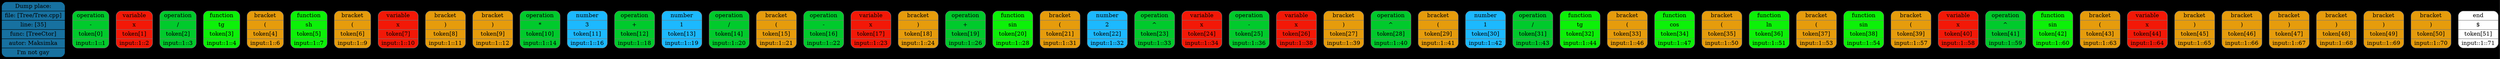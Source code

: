 digraph G{
rankdir=TB
graph [bgcolor="#000000"];
size = "100 5"
place[shape=Mrecord, style=filled, fillcolor="#1771a0", pos="0,1!",label = " { Dump place: | file: [Tree/Tree.cpp] | line: [35] | func: [TreeCtor] | autor: Maksimka | I'm not gay } "color = "#000000"];
token0[shape=Mrecord, style=filled, fillcolor="#00ca2c",label = " { operation | - |  token[0] |  input::1::1 } ", color = "#777777"];
token1[shape=Mrecord, style=filled, fillcolor="#f31807",label = " { variable | x |  token[1] |  input::1::2 } ", color = "#777777"];
token2[shape=Mrecord, style=filled, fillcolor="#00ca2c",label = " { operation | / |  token[2] |  input::1::3 } ", color = "#777777"];
token3[shape=Mrecord, style=filled, fillcolor="#0cf108",label = " { function | tg |  token[3] |  input::1::4 } ", color = "#777777"];
token4[shape=Mrecord, style=filled, fillcolor="#e69c0c",label = " { bracket | ( |  token[4] |  input::1::6 } ", color = "#777777"];
token5[shape=Mrecord, style=filled, fillcolor="#0cf108",label = " { function | sh |  token[5] |  input::1::7 } ", color = "#777777"];
token6[shape=Mrecord, style=filled, fillcolor="#e69c0c",label = " { bracket | ( |  token[6] |  input::1::9 } ", color = "#777777"];
token7[shape=Mrecord, style=filled, fillcolor="#f31807",label = " { variable | x |  token[7] |  input::1::10 } ", color = "#777777"];
token8[shape=Mrecord, style=filled, fillcolor="#e69c0c",label = " { bracket | ) |  token[8] |  input::1::11 } ", color = "#777777"];
token9[shape=Mrecord, style=filled, fillcolor="#e69c0c",label = " { bracket | ) |  token[9] |  input::1::12 } ", color = "#777777"];
token10[shape=Mrecord, style=filled, fillcolor="#00ca2c",label = " { operation | * |  token[10] |  input::1::14 } ", color = "#777777"];
token11[shape=Mrecord, style=filled, fillcolor="#1cb9ff",label = " { number | 3 |  token[11] |  input::1::16 } ", color = "#777777"];
token12[shape=Mrecord, style=filled, fillcolor="#00ca2c",label = " { operation | + |  token[12] |  input::1::18 } ", color = "#777777"];
token13[shape=Mrecord, style=filled, fillcolor="#1cb9ff",label = " { number | 1 |  token[13] |  input::1::19 } ", color = "#777777"];
token14[shape=Mrecord, style=filled, fillcolor="#00ca2c",label = " { operation | / |  token[14] |  input::1::20 } ", color = "#777777"];
token15[shape=Mrecord, style=filled, fillcolor="#e69c0c",label = " { bracket | ( |  token[15] |  input::1::21 } ", color = "#777777"];
token16[shape=Mrecord, style=filled, fillcolor="#00ca2c",label = " { operation | - |  token[16] |  input::1::22 } ", color = "#777777"];
token17[shape=Mrecord, style=filled, fillcolor="#f31807",label = " { variable | x |  token[17] |  input::1::23 } ", color = "#777777"];
token18[shape=Mrecord, style=filled, fillcolor="#e69c0c",label = " { bracket | ) |  token[18] |  input::1::24 } ", color = "#777777"];
token19[shape=Mrecord, style=filled, fillcolor="#00ca2c",label = " { operation | + |  token[19] |  input::1::26 } ", color = "#777777"];
token20[shape=Mrecord, style=filled, fillcolor="#0cf108",label = " { function | sin |  token[20] |  input::1::28 } ", color = "#777777"];
token21[shape=Mrecord, style=filled, fillcolor="#e69c0c",label = " { bracket | ( |  token[21] |  input::1::31 } ", color = "#777777"];
token22[shape=Mrecord, style=filled, fillcolor="#1cb9ff",label = " { number | 2 |  token[22] |  input::1::32 } ", color = "#777777"];
token23[shape=Mrecord, style=filled, fillcolor="#00ca2c",label = " { operation | ^ |  token[23] |  input::1::33 } ", color = "#777777"];
token24[shape=Mrecord, style=filled, fillcolor="#f31807",label = " { variable | x |  token[24] |  input::1::34 } ", color = "#777777"];
token25[shape=Mrecord, style=filled, fillcolor="#00ca2c",label = " { operation | - |  token[25] |  input::1::36 } ", color = "#777777"];
token26[shape=Mrecord, style=filled, fillcolor="#f31807",label = " { variable | x |  token[26] |  input::1::38 } ", color = "#777777"];
token27[shape=Mrecord, style=filled, fillcolor="#e69c0c",label = " { bracket | ) |  token[27] |  input::1::39 } ", color = "#777777"];
token28[shape=Mrecord, style=filled, fillcolor="#00ca2c",label = " { operation | ^ |  token[28] |  input::1::40 } ", color = "#777777"];
token29[shape=Mrecord, style=filled, fillcolor="#e69c0c",label = " { bracket | ( |  token[29] |  input::1::41 } ", color = "#777777"];
token30[shape=Mrecord, style=filled, fillcolor="#1cb9ff",label = " { number | 1 |  token[30] |  input::1::42 } ", color = "#777777"];
token31[shape=Mrecord, style=filled, fillcolor="#00ca2c",label = " { operation | / |  token[31] |  input::1::43 } ", color = "#777777"];
token32[shape=Mrecord, style=filled, fillcolor="#0cf108",label = " { function | tg |  token[32] |  input::1::44 } ", color = "#777777"];
token33[shape=Mrecord, style=filled, fillcolor="#e69c0c",label = " { bracket | ( |  token[33] |  input::1::46 } ", color = "#777777"];
token34[shape=Mrecord, style=filled, fillcolor="#0cf108",label = " { function | cos |  token[34] |  input::1::47 } ", color = "#777777"];
token35[shape=Mrecord, style=filled, fillcolor="#e69c0c",label = " { bracket | ( |  token[35] |  input::1::50 } ", color = "#777777"];
token36[shape=Mrecord, style=filled, fillcolor="#0cf108",label = " { function | ln |  token[36] |  input::1::51 } ", color = "#777777"];
token37[shape=Mrecord, style=filled, fillcolor="#e69c0c",label = " { bracket | ( |  token[37] |  input::1::53 } ", color = "#777777"];
token38[shape=Mrecord, style=filled, fillcolor="#0cf108",label = " { function | sin |  token[38] |  input::1::54 } ", color = "#777777"];
token39[shape=Mrecord, style=filled, fillcolor="#e69c0c",label = " { bracket | ( |  token[39] |  input::1::57 } ", color = "#777777"];
token40[shape=Mrecord, style=filled, fillcolor="#f31807",label = " { variable | x |  token[40] |  input::1::58 } ", color = "#777777"];
token41[shape=Mrecord, style=filled, fillcolor="#00ca2c",label = " { operation | ^ |  token[41] |  input::1::59 } ", color = "#777777"];
token42[shape=Mrecord, style=filled, fillcolor="#0cf108",label = " { function | sin |  token[42] |  input::1::60 } ", color = "#777777"];
token43[shape=Mrecord, style=filled, fillcolor="#e69c0c",label = " { bracket | ( |  token[43] |  input::1::63 } ", color = "#777777"];
token44[shape=Mrecord, style=filled, fillcolor="#f31807",label = " { variable | x |  token[44] |  input::1::64 } ", color = "#777777"];
token45[shape=Mrecord, style=filled, fillcolor="#e69c0c",label = " { bracket | ) |  token[45] |  input::1::65 } ", color = "#777777"];
token46[shape=Mrecord, style=filled, fillcolor="#e69c0c",label = " { bracket | ) |  token[46] |  input::1::66 } ", color = "#777777"];
token47[shape=Mrecord, style=filled, fillcolor="#e69c0c",label = " { bracket | ) |  token[47] |  input::1::67 } ", color = "#777777"];
token48[shape=Mrecord, style=filled, fillcolor="#e69c0c",label = " { bracket | ) |  token[48] |  input::1::68 } ", color = "#777777"];
token49[shape=Mrecord, style=filled, fillcolor="#e69c0c",label = " { bracket | ) |  token[49] |  input::1::69 } ", color = "#777777"];
token50[shape=Mrecord, style=filled, fillcolor="#e69c0c",label = " { bracket | ) |  token[50] |  input::1::70 } ", color = "#777777"];
token51[shape=Mrecord, style=filled, fillcolor="#ffffff",label = " { end | $ |  token[51] |  input::1::71 } ", color = "#777777"];
}
